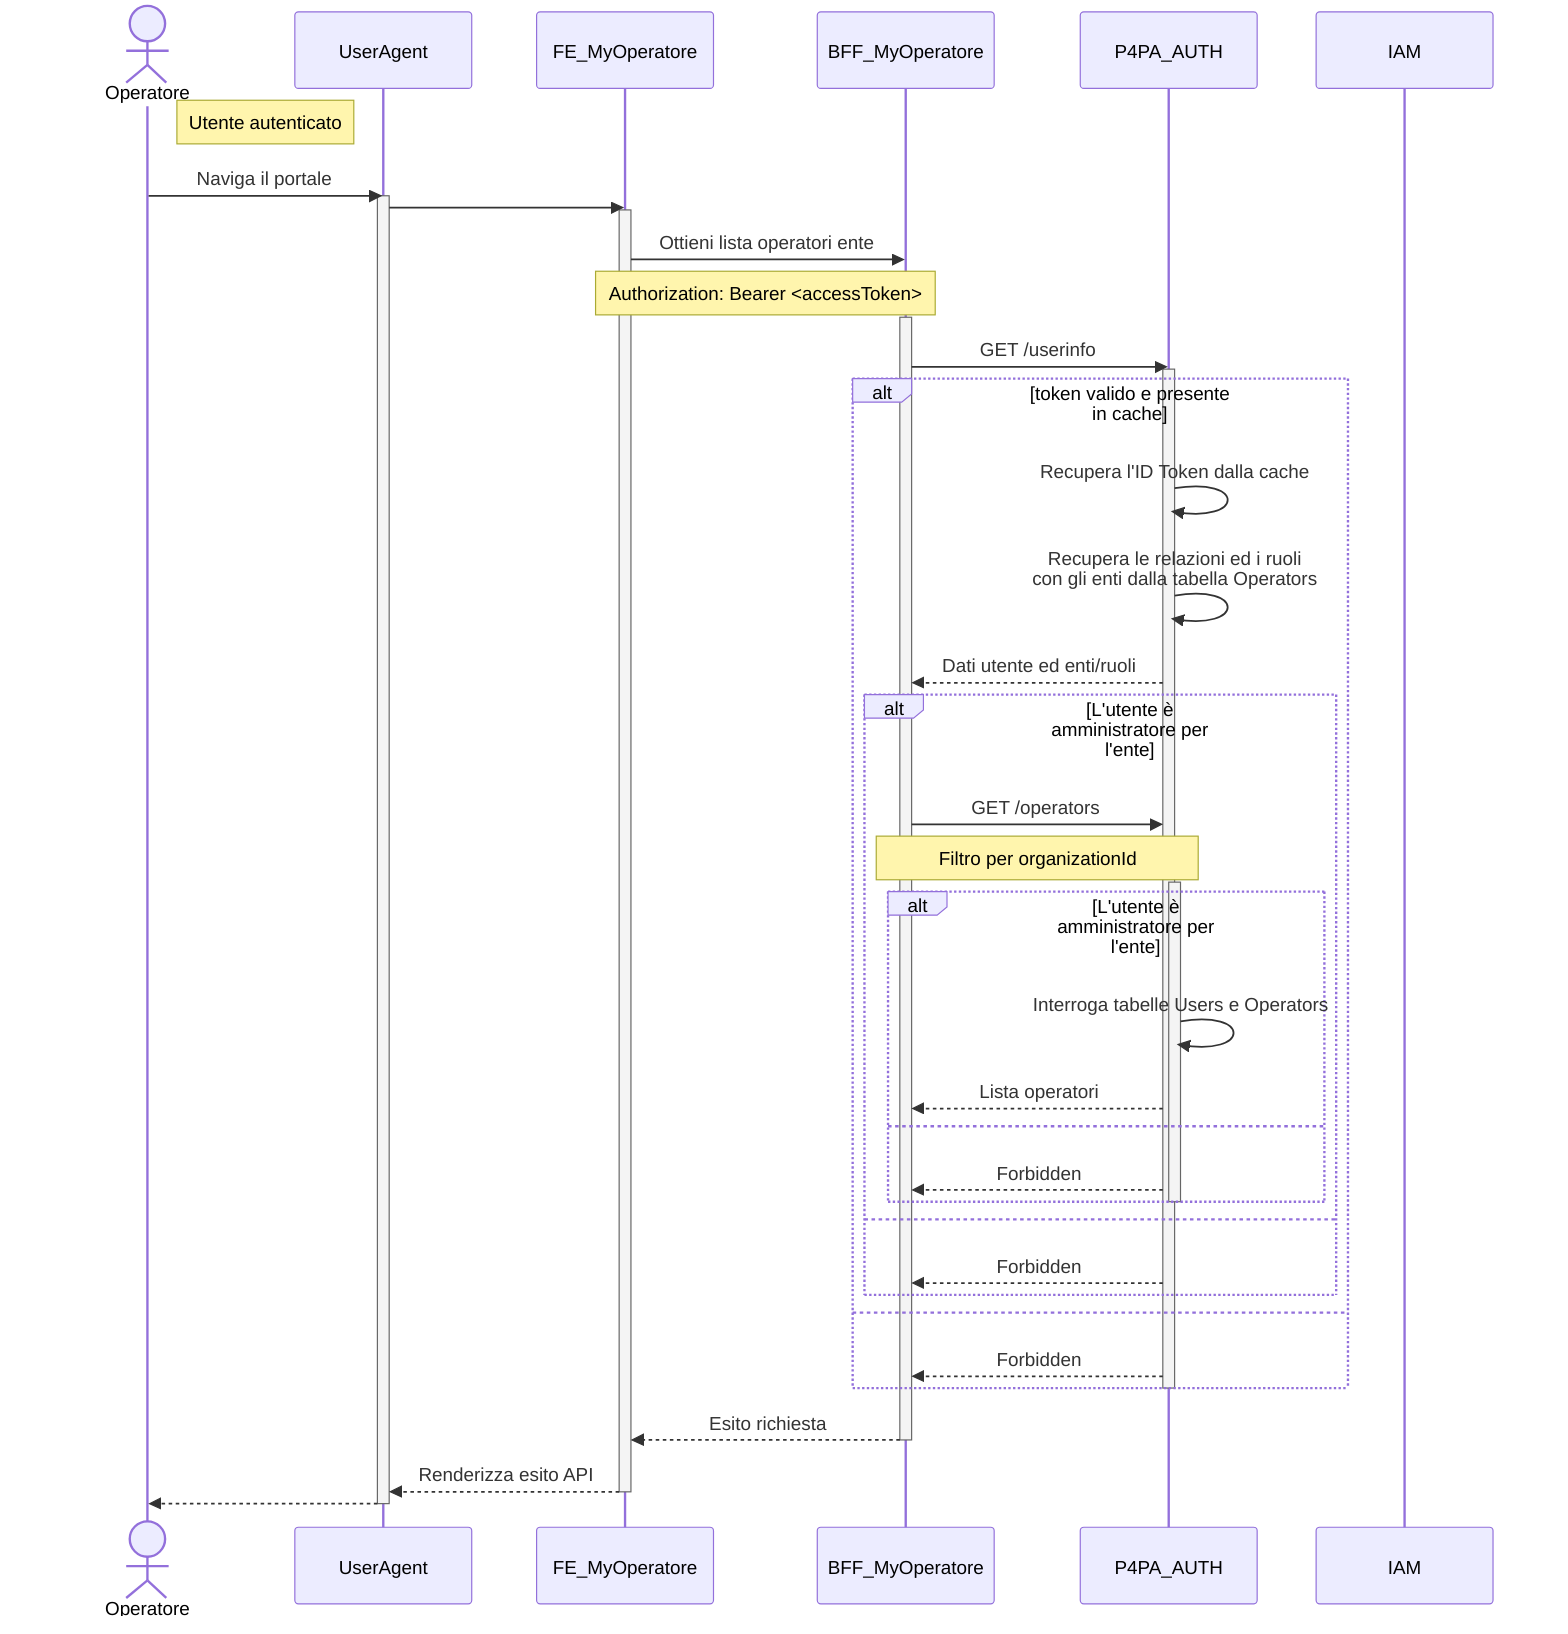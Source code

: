 sequenceDiagram
    actor Operatore
    participant UserAgent
    participant FE as FE_MyOperatore
    participant BFF as BFF_MyOperatore
    participant AUTH as P4PA_AUTH
    participant IAM

    note right of Operatore: Utente autenticato

    Operatore ->> UserAgent: Naviga il portale

    activate UserAgent
        UserAgent ->> FE: #
        activate FE
            FE ->> BFF: Ottieni lista operatori ente
            note over FE, BFF: Authorization: Bearer <accessToken>

            activate BFF
                BFF ->> AUTH: GET /userinfo
                activate AUTH
                    alt token valido e presente in cache
                        AUTH ->> AUTH: Recupera l'ID Token dalla cache
                        AUTH ->> AUTH: Recupera le relazioni ed i ruoli<BR />con gli enti dalla tabella Operators
                        AUTH -->> BFF: Dati utente ed enti/ruoli

                        alt L'utente è amministratore per l'ente
                            BFF ->> AUTH: GET /operators
                            note over BFF, AUTH: Filtro per organizationId
                            activate AUTH
                                alt L'utente è amministratore per l'ente
                                    AUTH ->> AUTH: Interroga tabelle Users e Operators
                                    AUTH -->> BFF: Lista operatori
                                else
                                    AUTH -->> BFF: Forbidden
                                end
                            deactivate AUTH
                        else
                            AUTH -->> BFF: Forbidden
                        end
                    else
                        AUTH -->> BFF: Forbidden
                    end
                deactivate AUTH

                BFF -->> FE: Esito richiesta
            deactivate BFF

            FE -->> UserAgent: Renderizza esito API
        deactivate FE
        UserAgent -->> Operatore: #
    deactivate UserAgent